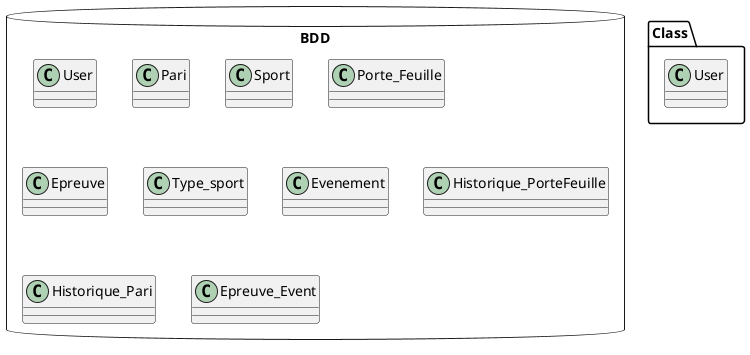 @startuml

package "BDD" <<DataBase>>{

    class User{
    }
    class Pari{
    }
    class Sport{
    }
    class Porte_Feuille{
    }
    class Epreuve{
    }
    class Type_sport{
    }
    class Evenement{
    }
    class Historique_PorteFeuille{
    }
    class Historique_Pari{
    }
    class Epreuve_Event{
    }
}


namespace Class{
    class User{
    }
}
@enduml

